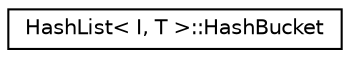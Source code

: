 digraph "Graphical Class Hierarchy"
{
  edge [fontname="Helvetica",fontsize="10",labelfontname="Helvetica",labelfontsize="10"];
  node [fontname="Helvetica",fontsize="10",shape=record];
  rankdir="LR";
  Node0 [label="HashList\< I, T \>::HashBucket",height=0.2,width=0.4,color="black", fillcolor="white", style="filled",URL="$structkaldi_1_1HashList_1_1HashBucket.html"];
}
